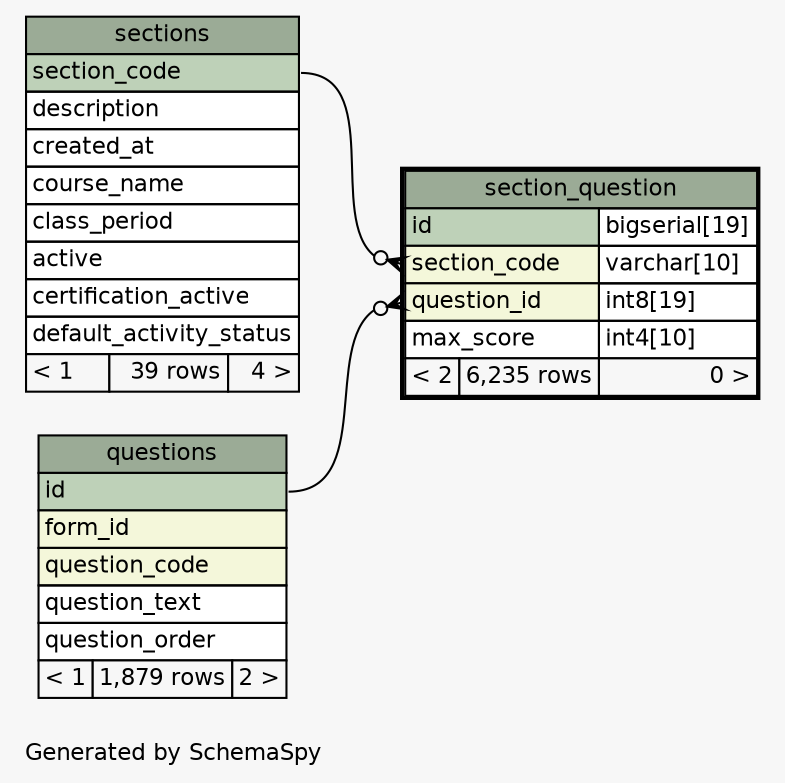 // dot 2.40.1 on Linux 4.15.0-47-generic
// SchemaSpy rev 590
digraph "oneDegreeRelationshipsDiagram" {
  graph [
    rankdir="RL"
    bgcolor="#f7f7f7"
    label="\nGenerated by SchemaSpy"
    labeljust="l"
    nodesep="0.18"
    ranksep="0.46"
    fontname="Helvetica"
    fontsize="11"
  ];
  node [
    fontname="Helvetica"
    fontsize="11"
    shape="plaintext"
  ];
  edge [
    arrowsize="0.8"
  ];
  "section_question":"question_id":w -> "questions":"id":e [arrowhead=none dir=back arrowtail=crowodot];
  "section_question":"section_code":w -> "sections":"section_code":e [arrowhead=none dir=back arrowtail=crowodot];
  "questions" [
    label=<
    <TABLE BORDER="0" CELLBORDER="1" CELLSPACING="0" BGCOLOR="#ffffff">
      <TR><TD COLSPAN="3" BGCOLOR="#9bab96" ALIGN="CENTER">questions</TD></TR>
      <TR><TD PORT="id" COLSPAN="3" BGCOLOR="#bed1b8" ALIGN="LEFT">id</TD></TR>
      <TR><TD PORT="form_id" COLSPAN="3" BGCOLOR="#f4f7da" ALIGN="LEFT">form_id</TD></TR>
      <TR><TD PORT="question_code" COLSPAN="3" BGCOLOR="#f4f7da" ALIGN="LEFT">question_code</TD></TR>
      <TR><TD PORT="question_text" COLSPAN="3" ALIGN="LEFT">question_text</TD></TR>
      <TR><TD PORT="question_order" COLSPAN="3" ALIGN="LEFT">question_order</TD></TR>
      <TR><TD ALIGN="LEFT" BGCOLOR="#f7f7f7">&lt; 1</TD><TD ALIGN="RIGHT" BGCOLOR="#f7f7f7">1,879 rows</TD><TD ALIGN="RIGHT" BGCOLOR="#f7f7f7">2 &gt;</TD></TR>
    </TABLE>>
    URL="questions.html"
    tooltip="questions"
  ];
  "section_question" [
    label=<
    <TABLE BORDER="2" CELLBORDER="1" CELLSPACING="0" BGCOLOR="#ffffff">
      <TR><TD COLSPAN="3" BGCOLOR="#9bab96" ALIGN="CENTER">section_question</TD></TR>
      <TR><TD PORT="id" COLSPAN="2" BGCOLOR="#bed1b8" ALIGN="LEFT">id</TD><TD PORT="id.type" ALIGN="LEFT">bigserial[19]</TD></TR>
      <TR><TD PORT="section_code" COLSPAN="2" BGCOLOR="#f4f7da" ALIGN="LEFT">section_code</TD><TD PORT="section_code.type" ALIGN="LEFT">varchar[10]</TD></TR>
      <TR><TD PORT="question_id" COLSPAN="2" BGCOLOR="#f4f7da" ALIGN="LEFT">question_id</TD><TD PORT="question_id.type" ALIGN="LEFT">int8[19]</TD></TR>
      <TR><TD PORT="max_score" COLSPAN="2" ALIGN="LEFT">max_score</TD><TD PORT="max_score.type" ALIGN="LEFT">int4[10]</TD></TR>
      <TR><TD ALIGN="LEFT" BGCOLOR="#f7f7f7">&lt; 2</TD><TD ALIGN="RIGHT" BGCOLOR="#f7f7f7">6,235 rows</TD><TD ALIGN="RIGHT" BGCOLOR="#f7f7f7">0 &gt;</TD></TR>
    </TABLE>>
    URL="section_question.html"
    tooltip="section_question"
  ];
  "sections" [
    label=<
    <TABLE BORDER="0" CELLBORDER="1" CELLSPACING="0" BGCOLOR="#ffffff">
      <TR><TD COLSPAN="3" BGCOLOR="#9bab96" ALIGN="CENTER">sections</TD></TR>
      <TR><TD PORT="section_code" COLSPAN="3" BGCOLOR="#bed1b8" ALIGN="LEFT">section_code</TD></TR>
      <TR><TD PORT="description" COLSPAN="3" ALIGN="LEFT">description</TD></TR>
      <TR><TD PORT="created_at" COLSPAN="3" ALIGN="LEFT">created_at</TD></TR>
      <TR><TD PORT="course_name" COLSPAN="3" ALIGN="LEFT">course_name</TD></TR>
      <TR><TD PORT="class_period" COLSPAN="3" ALIGN="LEFT">class_period</TD></TR>
      <TR><TD PORT="active" COLSPAN="3" ALIGN="LEFT">active</TD></TR>
      <TR><TD PORT="certification_active" COLSPAN="3" ALIGN="LEFT">certification_active</TD></TR>
      <TR><TD PORT="default_activity_status" COLSPAN="3" ALIGN="LEFT">default_activity_status</TD></TR>
      <TR><TD ALIGN="LEFT" BGCOLOR="#f7f7f7">&lt; 1</TD><TD ALIGN="RIGHT" BGCOLOR="#f7f7f7">39 rows</TD><TD ALIGN="RIGHT" BGCOLOR="#f7f7f7">4 &gt;</TD></TR>
    </TABLE>>
    URL="sections.html"
    tooltip="sections"
  ];
}
